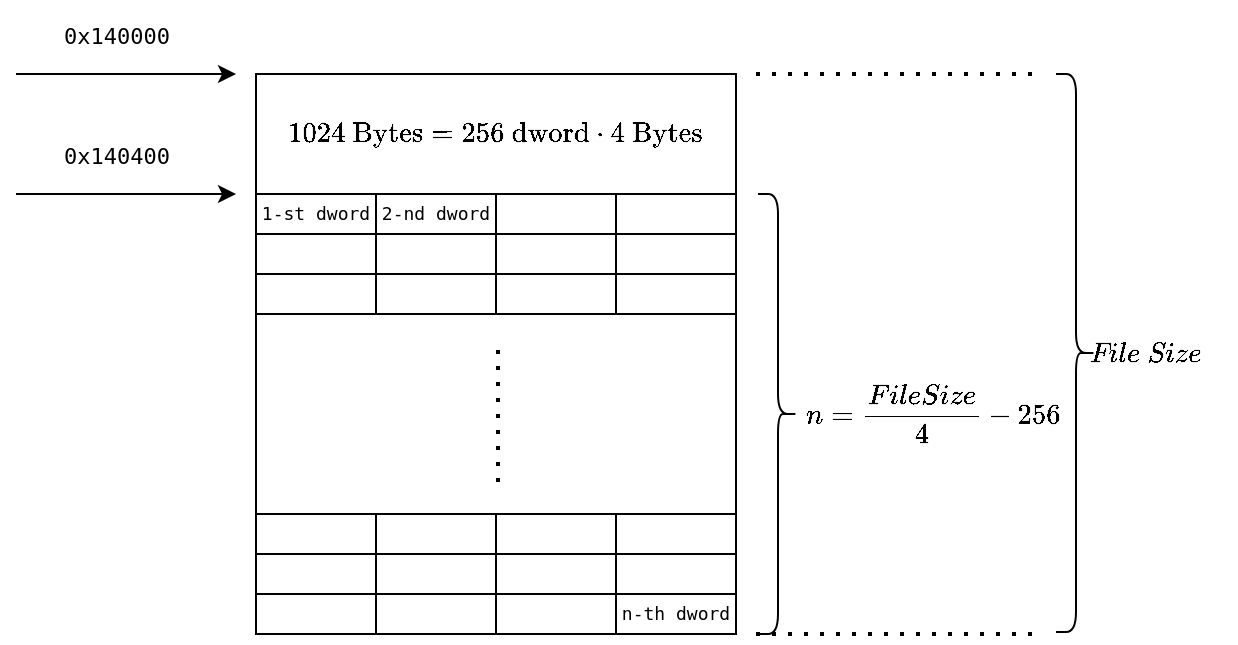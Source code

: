 <mxfile version="15.8.6" type="device"><diagram name="Copy of Page-1" id="NSGhvIhDg7zvnHlb-Fo0"><mxGraphModel dx="972" dy="577" grid="0" gridSize="10" guides="1" tooltips="1" connect="1" arrows="1" fold="1" page="1" pageScale="1" pageWidth="827" pageHeight="1169" math="1" shadow="0"><root><mxCell id="0NCKl02nk1beMB8pVpPD-0"/><mxCell id="0NCKl02nk1beMB8pVpPD-1" parent="0NCKl02nk1beMB8pVpPD-0"/><mxCell id="0NCKl02nk1beMB8pVpPD-2" value="" style="rounded=0;whiteSpace=wrap;html=1;align=left;" vertex="1" parent="0NCKl02nk1beMB8pVpPD-1"><mxGeometry x="240" y="100" width="240" height="60" as="geometry"/></mxCell><mxCell id="0NCKl02nk1beMB8pVpPD-3" value="" style="endArrow=classic;html=1;rounded=0;" edge="1" parent="0NCKl02nk1beMB8pVpPD-1"><mxGeometry width="50" height="50" relative="1" as="geometry"><mxPoint x="120" y="160" as="sourcePoint"/><mxPoint x="230" y="160" as="targetPoint"/></mxGeometry></mxCell><mxCell id="0NCKl02nk1beMB8pVpPD-4" value="" style="endArrow=classic;html=1;rounded=0;" edge="1" parent="0NCKl02nk1beMB8pVpPD-1"><mxGeometry width="50" height="50" relative="1" as="geometry"><mxPoint x="120" y="100" as="sourcePoint"/><mxPoint x="230" y="100" as="targetPoint"/></mxGeometry></mxCell><mxCell id="0NCKl02nk1beMB8pVpPD-5" value="&lt;pre&gt;0x140000&lt;/pre&gt;" style="edgeLabel;html=1;align=center;verticalAlign=bottom;resizable=0;points=[];labelPosition=center;verticalLabelPosition=top;" vertex="1" connectable="0" parent="0NCKl02nk1beMB8pVpPD-4"><mxGeometry x="-0.636" y="-1" relative="1" as="geometry"><mxPoint x="30" y="-1" as="offset"/></mxGeometry></mxCell><mxCell id="0NCKl02nk1beMB8pVpPD-6" value="&lt;pre&gt;0x140400&lt;/pre&gt;" style="edgeLabel;html=1;align=center;verticalAlign=bottom;resizable=0;points=[];labelPosition=center;verticalLabelPosition=top;" vertex="1" connectable="0" parent="0NCKl02nk1beMB8pVpPD-1"><mxGeometry x="170" y="160" as="geometry"/></mxCell><mxCell id="0NCKl02nk1beMB8pVpPD-7" value="&lt;pre style=&quot;font-size: 9px&quot;&gt;1-st dword&lt;/pre&gt;" style="rounded=0;whiteSpace=wrap;html=1;" vertex="1" parent="0NCKl02nk1beMB8pVpPD-1"><mxGeometry x="240" y="160" width="60" height="20" as="geometry"/></mxCell><mxCell id="0NCKl02nk1beMB8pVpPD-8" value="&lt;pre style=&quot;font-size: 9px&quot;&gt;2-nd dword&lt;/pre&gt;" style="rounded=0;whiteSpace=wrap;html=1;" vertex="1" parent="0NCKl02nk1beMB8pVpPD-1"><mxGeometry x="300" y="160" width="60" height="20" as="geometry"/></mxCell><mxCell id="0NCKl02nk1beMB8pVpPD-9" value="" style="rounded=0;whiteSpace=wrap;html=1;" vertex="1" parent="0NCKl02nk1beMB8pVpPD-1"><mxGeometry x="360" y="160" width="60" height="20" as="geometry"/></mxCell><mxCell id="0NCKl02nk1beMB8pVpPD-10" value="" style="rounded=0;whiteSpace=wrap;html=1;" vertex="1" parent="0NCKl02nk1beMB8pVpPD-1"><mxGeometry x="420" y="160" width="60" height="20" as="geometry"/></mxCell><mxCell id="0NCKl02nk1beMB8pVpPD-11" value="" style="rounded=0;whiteSpace=wrap;html=1;" vertex="1" parent="0NCKl02nk1beMB8pVpPD-1"><mxGeometry x="240" y="180" width="240" height="200" as="geometry"/></mxCell><mxCell id="0NCKl02nk1beMB8pVpPD-12" value="" style="rounded=0;whiteSpace=wrap;html=1;" vertex="1" parent="0NCKl02nk1beMB8pVpPD-1"><mxGeometry x="240" y="180" width="60" height="20" as="geometry"/></mxCell><mxCell id="0NCKl02nk1beMB8pVpPD-13" value="" style="rounded=0;whiteSpace=wrap;html=1;" vertex="1" parent="0NCKl02nk1beMB8pVpPD-1"><mxGeometry x="300" y="180" width="60" height="20" as="geometry"/></mxCell><mxCell id="0NCKl02nk1beMB8pVpPD-14" value="" style="rounded=0;whiteSpace=wrap;html=1;" vertex="1" parent="0NCKl02nk1beMB8pVpPD-1"><mxGeometry x="360" y="180" width="60" height="20" as="geometry"/></mxCell><mxCell id="0NCKl02nk1beMB8pVpPD-15" value="" style="rounded=0;whiteSpace=wrap;html=1;" vertex="1" parent="0NCKl02nk1beMB8pVpPD-1"><mxGeometry x="420" y="180" width="60" height="20" as="geometry"/></mxCell><mxCell id="0NCKl02nk1beMB8pVpPD-16" value="" style="rounded=0;whiteSpace=wrap;html=1;" vertex="1" parent="0NCKl02nk1beMB8pVpPD-1"><mxGeometry x="240" y="200" width="60" height="20" as="geometry"/></mxCell><mxCell id="0NCKl02nk1beMB8pVpPD-17" value="" style="rounded=0;whiteSpace=wrap;html=1;" vertex="1" parent="0NCKl02nk1beMB8pVpPD-1"><mxGeometry x="300" y="200" width="60" height="20" as="geometry"/></mxCell><mxCell id="0NCKl02nk1beMB8pVpPD-18" value="" style="rounded=0;whiteSpace=wrap;html=1;" vertex="1" parent="0NCKl02nk1beMB8pVpPD-1"><mxGeometry x="360" y="200" width="60" height="20" as="geometry"/></mxCell><mxCell id="0NCKl02nk1beMB8pVpPD-19" value="" style="rounded=0;whiteSpace=wrap;html=1;" vertex="1" parent="0NCKl02nk1beMB8pVpPD-1"><mxGeometry x="420" y="200" width="60" height="20" as="geometry"/></mxCell><mxCell id="0NCKl02nk1beMB8pVpPD-20" value="" style="rounded=0;whiteSpace=wrap;html=1;" vertex="1" parent="0NCKl02nk1beMB8pVpPD-1"><mxGeometry x="240" y="320" width="60" height="20" as="geometry"/></mxCell><mxCell id="0NCKl02nk1beMB8pVpPD-21" value="" style="rounded=0;whiteSpace=wrap;html=1;" vertex="1" parent="0NCKl02nk1beMB8pVpPD-1"><mxGeometry x="300" y="320" width="60" height="20" as="geometry"/></mxCell><mxCell id="0NCKl02nk1beMB8pVpPD-22" value="" style="rounded=0;whiteSpace=wrap;html=1;" vertex="1" parent="0NCKl02nk1beMB8pVpPD-1"><mxGeometry x="360" y="320" width="60" height="20" as="geometry"/></mxCell><mxCell id="0NCKl02nk1beMB8pVpPD-23" value="" style="rounded=0;whiteSpace=wrap;html=1;" vertex="1" parent="0NCKl02nk1beMB8pVpPD-1"><mxGeometry x="420" y="320" width="60" height="20" as="geometry"/></mxCell><mxCell id="0NCKl02nk1beMB8pVpPD-24" value="" style="rounded=0;whiteSpace=wrap;html=1;" vertex="1" parent="0NCKl02nk1beMB8pVpPD-1"><mxGeometry x="240" y="340" width="60" height="20" as="geometry"/></mxCell><mxCell id="0NCKl02nk1beMB8pVpPD-25" value="" style="rounded=0;whiteSpace=wrap;html=1;" vertex="1" parent="0NCKl02nk1beMB8pVpPD-1"><mxGeometry x="300" y="340" width="60" height="20" as="geometry"/></mxCell><mxCell id="0NCKl02nk1beMB8pVpPD-26" value="" style="rounded=0;whiteSpace=wrap;html=1;" vertex="1" parent="0NCKl02nk1beMB8pVpPD-1"><mxGeometry x="360" y="340" width="60" height="20" as="geometry"/></mxCell><mxCell id="0NCKl02nk1beMB8pVpPD-27" value="" style="rounded=0;whiteSpace=wrap;html=1;" vertex="1" parent="0NCKl02nk1beMB8pVpPD-1"><mxGeometry x="420" y="340" width="60" height="20" as="geometry"/></mxCell><mxCell id="0NCKl02nk1beMB8pVpPD-28" value="" style="rounded=0;whiteSpace=wrap;html=1;" vertex="1" parent="0NCKl02nk1beMB8pVpPD-1"><mxGeometry x="240" y="360" width="60" height="20" as="geometry"/></mxCell><mxCell id="0NCKl02nk1beMB8pVpPD-29" value="" style="rounded=0;whiteSpace=wrap;html=1;" vertex="1" parent="0NCKl02nk1beMB8pVpPD-1"><mxGeometry x="300" y="360" width="60" height="20" as="geometry"/></mxCell><mxCell id="0NCKl02nk1beMB8pVpPD-30" value="" style="rounded=0;whiteSpace=wrap;html=1;" vertex="1" parent="0NCKl02nk1beMB8pVpPD-1"><mxGeometry x="360" y="360" width="60" height="20" as="geometry"/></mxCell><mxCell id="0NCKl02nk1beMB8pVpPD-31" value="&lt;pre style=&quot;font-size: 9px&quot;&gt;n-th dword&lt;/pre&gt;" style="rounded=0;whiteSpace=wrap;html=1;" vertex="1" parent="0NCKl02nk1beMB8pVpPD-1"><mxGeometry x="420" y="360" width="60" height="20" as="geometry"/></mxCell><mxCell id="0NCKl02nk1beMB8pVpPD-32" value="" style="endArrow=none;dashed=1;html=1;dashPattern=1 3;strokeWidth=2;rounded=0;" edge="1" parent="0NCKl02nk1beMB8pVpPD-1"><mxGeometry width="50" height="50" relative="1" as="geometry"><mxPoint x="361" y="304" as="sourcePoint"/><mxPoint x="361" y="234" as="targetPoint"/></mxGeometry></mxCell><mxCell id="0NCKl02nk1beMB8pVpPD-33" value="" style="shape=curlyBracket;whiteSpace=wrap;html=1;rounded=1;flipH=1;" vertex="1" parent="0NCKl02nk1beMB8pVpPD-1"><mxGeometry x="491" y="160" width="20" height="220" as="geometry"/></mxCell><mxCell id="0NCKl02nk1beMB8pVpPD-37" value="\[&lt;br&gt;n = \frac{File Size}{4} - 256&lt;br&gt;\]" style="text;html=1;strokeColor=none;fillColor=none;align=center;verticalAlign=middle;whiteSpace=wrap;rounded=0;" vertex="1" parent="0NCKl02nk1beMB8pVpPD-1"><mxGeometry x="534" y="249" width="90" height="40" as="geometry"/></mxCell><mxCell id="0NCKl02nk1beMB8pVpPD-39" value="\[&lt;br&gt;1024 \text{ Bytes}= 256 \text{ dword} \cdot 4 \text{ Bytes}&lt;br&gt;\]" style="text;html=1;strokeColor=none;fillColor=none;align=center;verticalAlign=middle;whiteSpace=wrap;rounded=0;" vertex="1" parent="0NCKl02nk1beMB8pVpPD-1"><mxGeometry x="240" y="100" width="240" height="60" as="geometry"/></mxCell><mxCell id="0NCKl02nk1beMB8pVpPD-40" value="" style="shape=curlyBracket;whiteSpace=wrap;html=1;rounded=1;flipH=1;" vertex="1" parent="0NCKl02nk1beMB8pVpPD-1"><mxGeometry x="640" y="100" width="20" height="279" as="geometry"/></mxCell><mxCell id="0NCKl02nk1beMB8pVpPD-41" value="" style="endArrow=none;dashed=1;html=1;dashPattern=1 3;strokeWidth=2;rounded=0;fontSize=9;" edge="1" parent="0NCKl02nk1beMB8pVpPD-1"><mxGeometry width="50" height="50" relative="1" as="geometry"><mxPoint x="490" y="100" as="sourcePoint"/><mxPoint x="630" y="100" as="targetPoint"/></mxGeometry></mxCell><mxCell id="0NCKl02nk1beMB8pVpPD-42" value="" style="endArrow=none;dashed=1;html=1;dashPattern=1 3;strokeWidth=2;rounded=0;fontSize=9;" edge="1" parent="0NCKl02nk1beMB8pVpPD-1"><mxGeometry width="50" height="50" relative="1" as="geometry"><mxPoint x="490" y="380" as="sourcePoint"/><mxPoint x="630" y="380" as="targetPoint"/></mxGeometry></mxCell><mxCell id="0NCKl02nk1beMB8pVpPD-44" value="\[&lt;br&gt;\textit{File Size}&lt;br&gt;\]" style="text;html=1;strokeColor=none;fillColor=none;align=center;verticalAlign=middle;whiteSpace=wrap;rounded=0;" vertex="1" parent="0NCKl02nk1beMB8pVpPD-1"><mxGeometry x="640" y="219.5" width="90" height="40" as="geometry"/></mxCell></root></mxGraphModel></diagram></mxfile>